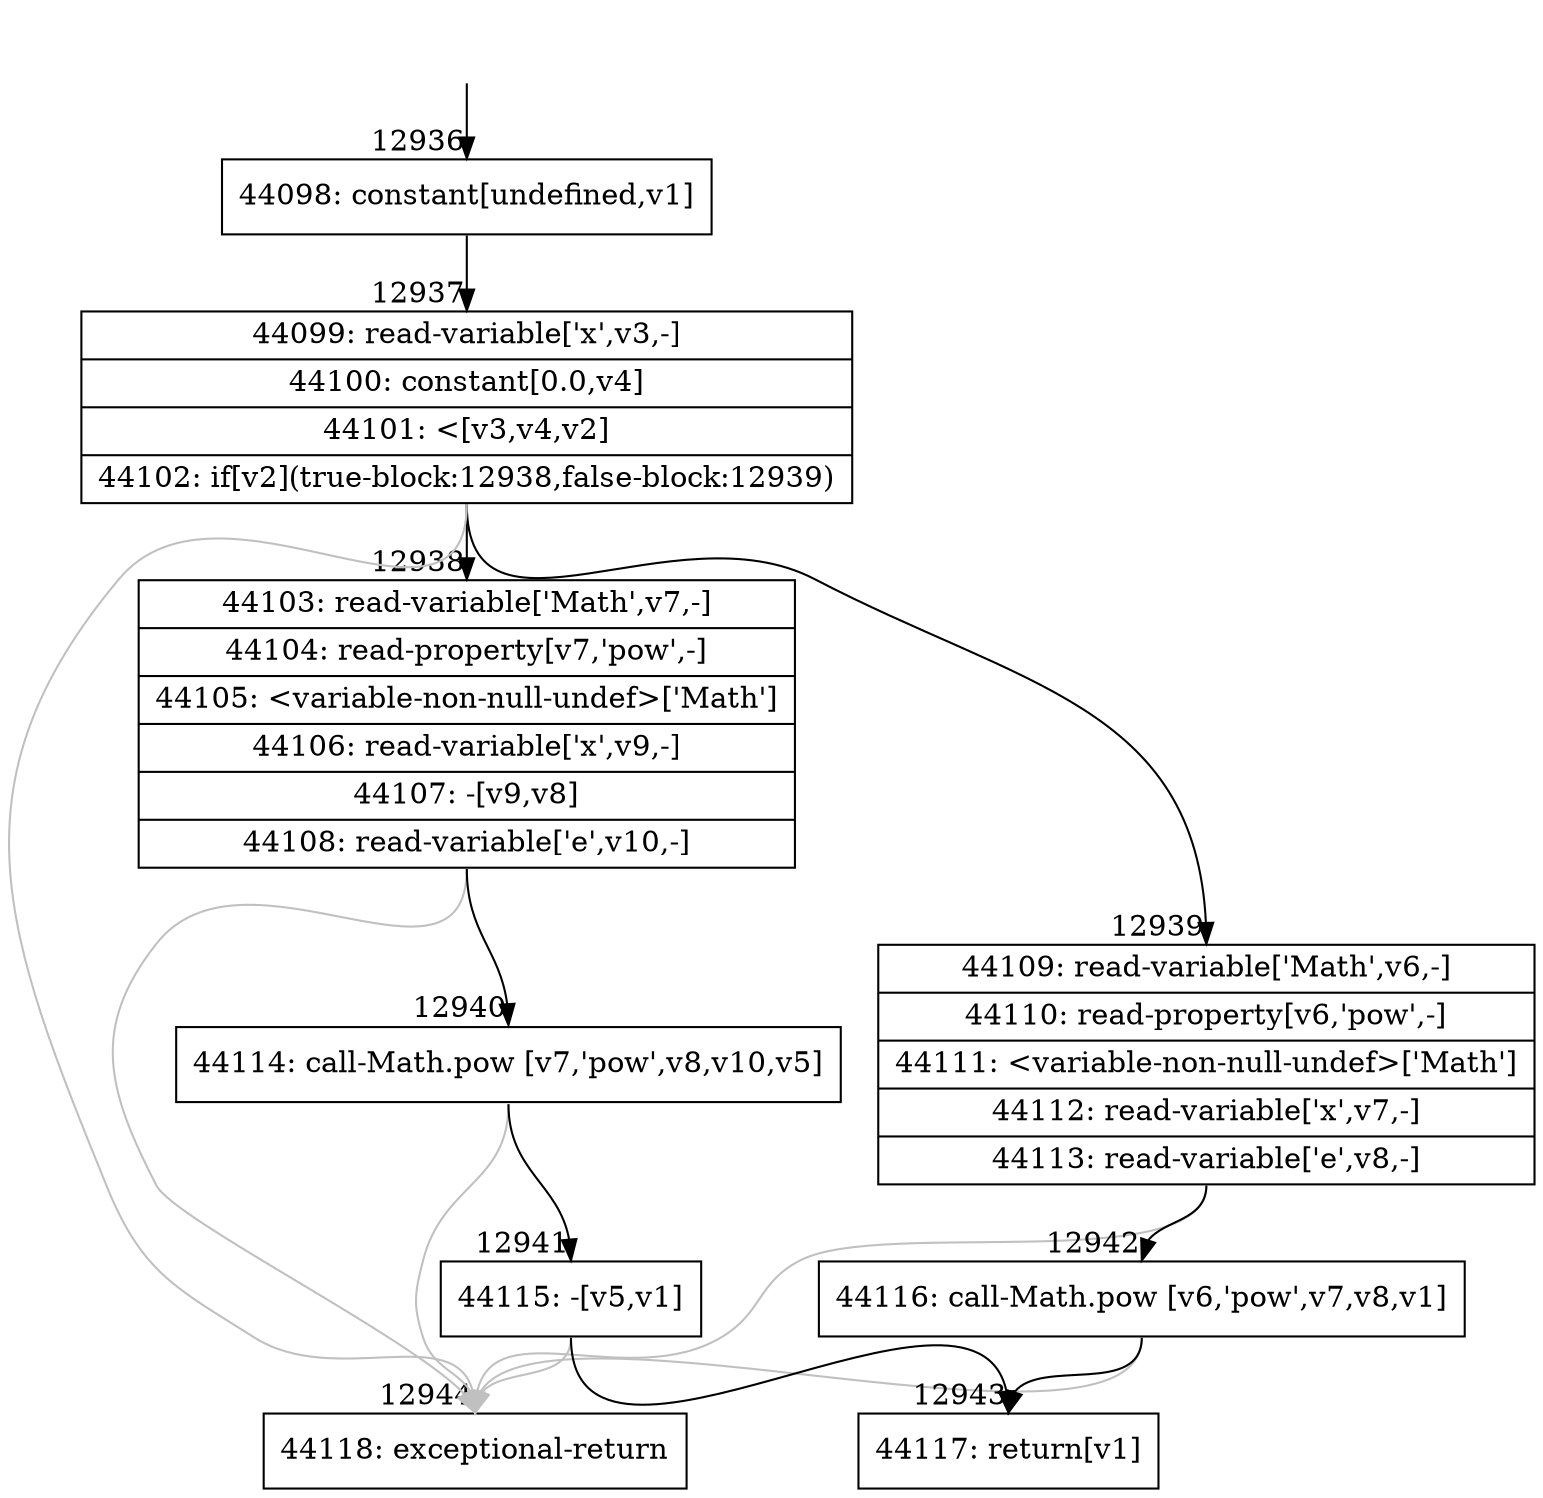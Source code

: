 digraph {
rankdir="TD"
BB_entry1198[shape=none,label=""];
BB_entry1198 -> BB12936 [tailport=s, headport=n, headlabel="    12936"]
BB12936 [shape=record label="{44098: constant[undefined,v1]}" ] 
BB12936 -> BB12937 [tailport=s, headport=n, headlabel="      12937"]
BB12937 [shape=record label="{44099: read-variable['x',v3,-]|44100: constant[0.0,v4]|44101: \<[v3,v4,v2]|44102: if[v2](true-block:12938,false-block:12939)}" ] 
BB12937 -> BB12938 [tailport=s, headport=n, headlabel="      12938"]
BB12937 -> BB12939 [tailport=s, headport=n, headlabel="      12939"]
BB12937 -> BB12944 [tailport=s, headport=n, color=gray, headlabel="      12944"]
BB12938 [shape=record label="{44103: read-variable['Math',v7,-]|44104: read-property[v7,'pow',-]|44105: \<variable-non-null-undef\>['Math']|44106: read-variable['x',v9,-]|44107: -[v9,v8]|44108: read-variable['e',v10,-]}" ] 
BB12938 -> BB12940 [tailport=s, headport=n, headlabel="      12940"]
BB12938 -> BB12944 [tailport=s, headport=n, color=gray]
BB12939 [shape=record label="{44109: read-variable['Math',v6,-]|44110: read-property[v6,'pow',-]|44111: \<variable-non-null-undef\>['Math']|44112: read-variable['x',v7,-]|44113: read-variable['e',v8,-]}" ] 
BB12939 -> BB12942 [tailport=s, headport=n, headlabel="      12942"]
BB12939 -> BB12944 [tailport=s, headport=n, color=gray]
BB12940 [shape=record label="{44114: call-Math.pow [v7,'pow',v8,v10,v5]}" ] 
BB12940 -> BB12941 [tailport=s, headport=n, headlabel="      12941"]
BB12940 -> BB12944 [tailport=s, headport=n, color=gray]
BB12941 [shape=record label="{44115: -[v5,v1]}" ] 
BB12941 -> BB12943 [tailport=s, headport=n, headlabel="      12943"]
BB12941 -> BB12944 [tailport=s, headport=n, color=gray]
BB12942 [shape=record label="{44116: call-Math.pow [v6,'pow',v7,v8,v1]}" ] 
BB12942 -> BB12943 [tailport=s, headport=n]
BB12942 -> BB12944 [tailport=s, headport=n, color=gray]
BB12943 [shape=record label="{44117: return[v1]}" ] 
BB12944 [shape=record label="{44118: exceptional-return}" ] 
//#$~ 7701
}
